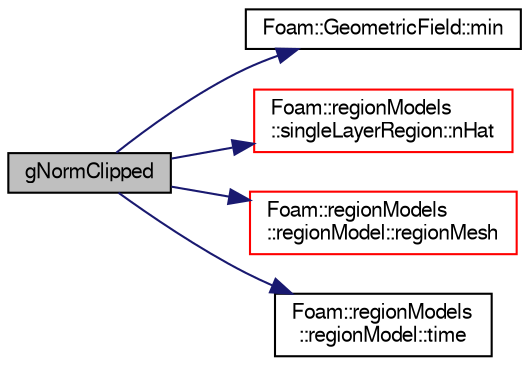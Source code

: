 digraph "gNormClipped"
{
  bgcolor="transparent";
  edge [fontname="FreeSans",fontsize="10",labelfontname="FreeSans",labelfontsize="10"];
  node [fontname="FreeSans",fontsize="10",shape=record];
  rankdir="LR";
  Node3922 [label="gNormClipped",height=0.2,width=0.4,color="black", fillcolor="grey75", style="filled", fontcolor="black"];
  Node3922 -> Node3923 [color="midnightblue",fontsize="10",style="solid",fontname="FreeSans"];
  Node3923 [label="Foam::GeometricField::min",height=0.2,width=0.4,color="black",URL="$a22434.html#a7945861ec06a8f04008b170849cc8511"];
  Node3922 -> Node3924 [color="midnightblue",fontsize="10",style="solid",fontname="FreeSans"];
  Node3924 [label="Foam::regionModels\l::singleLayerRegion::nHat",height=0.2,width=0.4,color="red",URL="$a29018.html#a90a92816e920c11a80745dfb8e2592e0",tooltip="Return the patch normal vectors. "];
  Node3922 -> Node3968 [color="midnightblue",fontsize="10",style="solid",fontname="FreeSans"];
  Node3968 [label="Foam::regionModels\l::regionModel::regionMesh",height=0.2,width=0.4,color="red",URL="$a28998.html#a89a37969c20983ee143c612486ce5313",tooltip="Return the region mesh database. "];
  Node3922 -> Node3981 [color="midnightblue",fontsize="10",style="solid",fontname="FreeSans"];
  Node3981 [label="Foam::regionModels\l::regionModel::time",height=0.2,width=0.4,color="black",URL="$a28998.html#a1ed86245b170b9f651f62650b1827500",tooltip="Return the reference to the time database. "];
}
